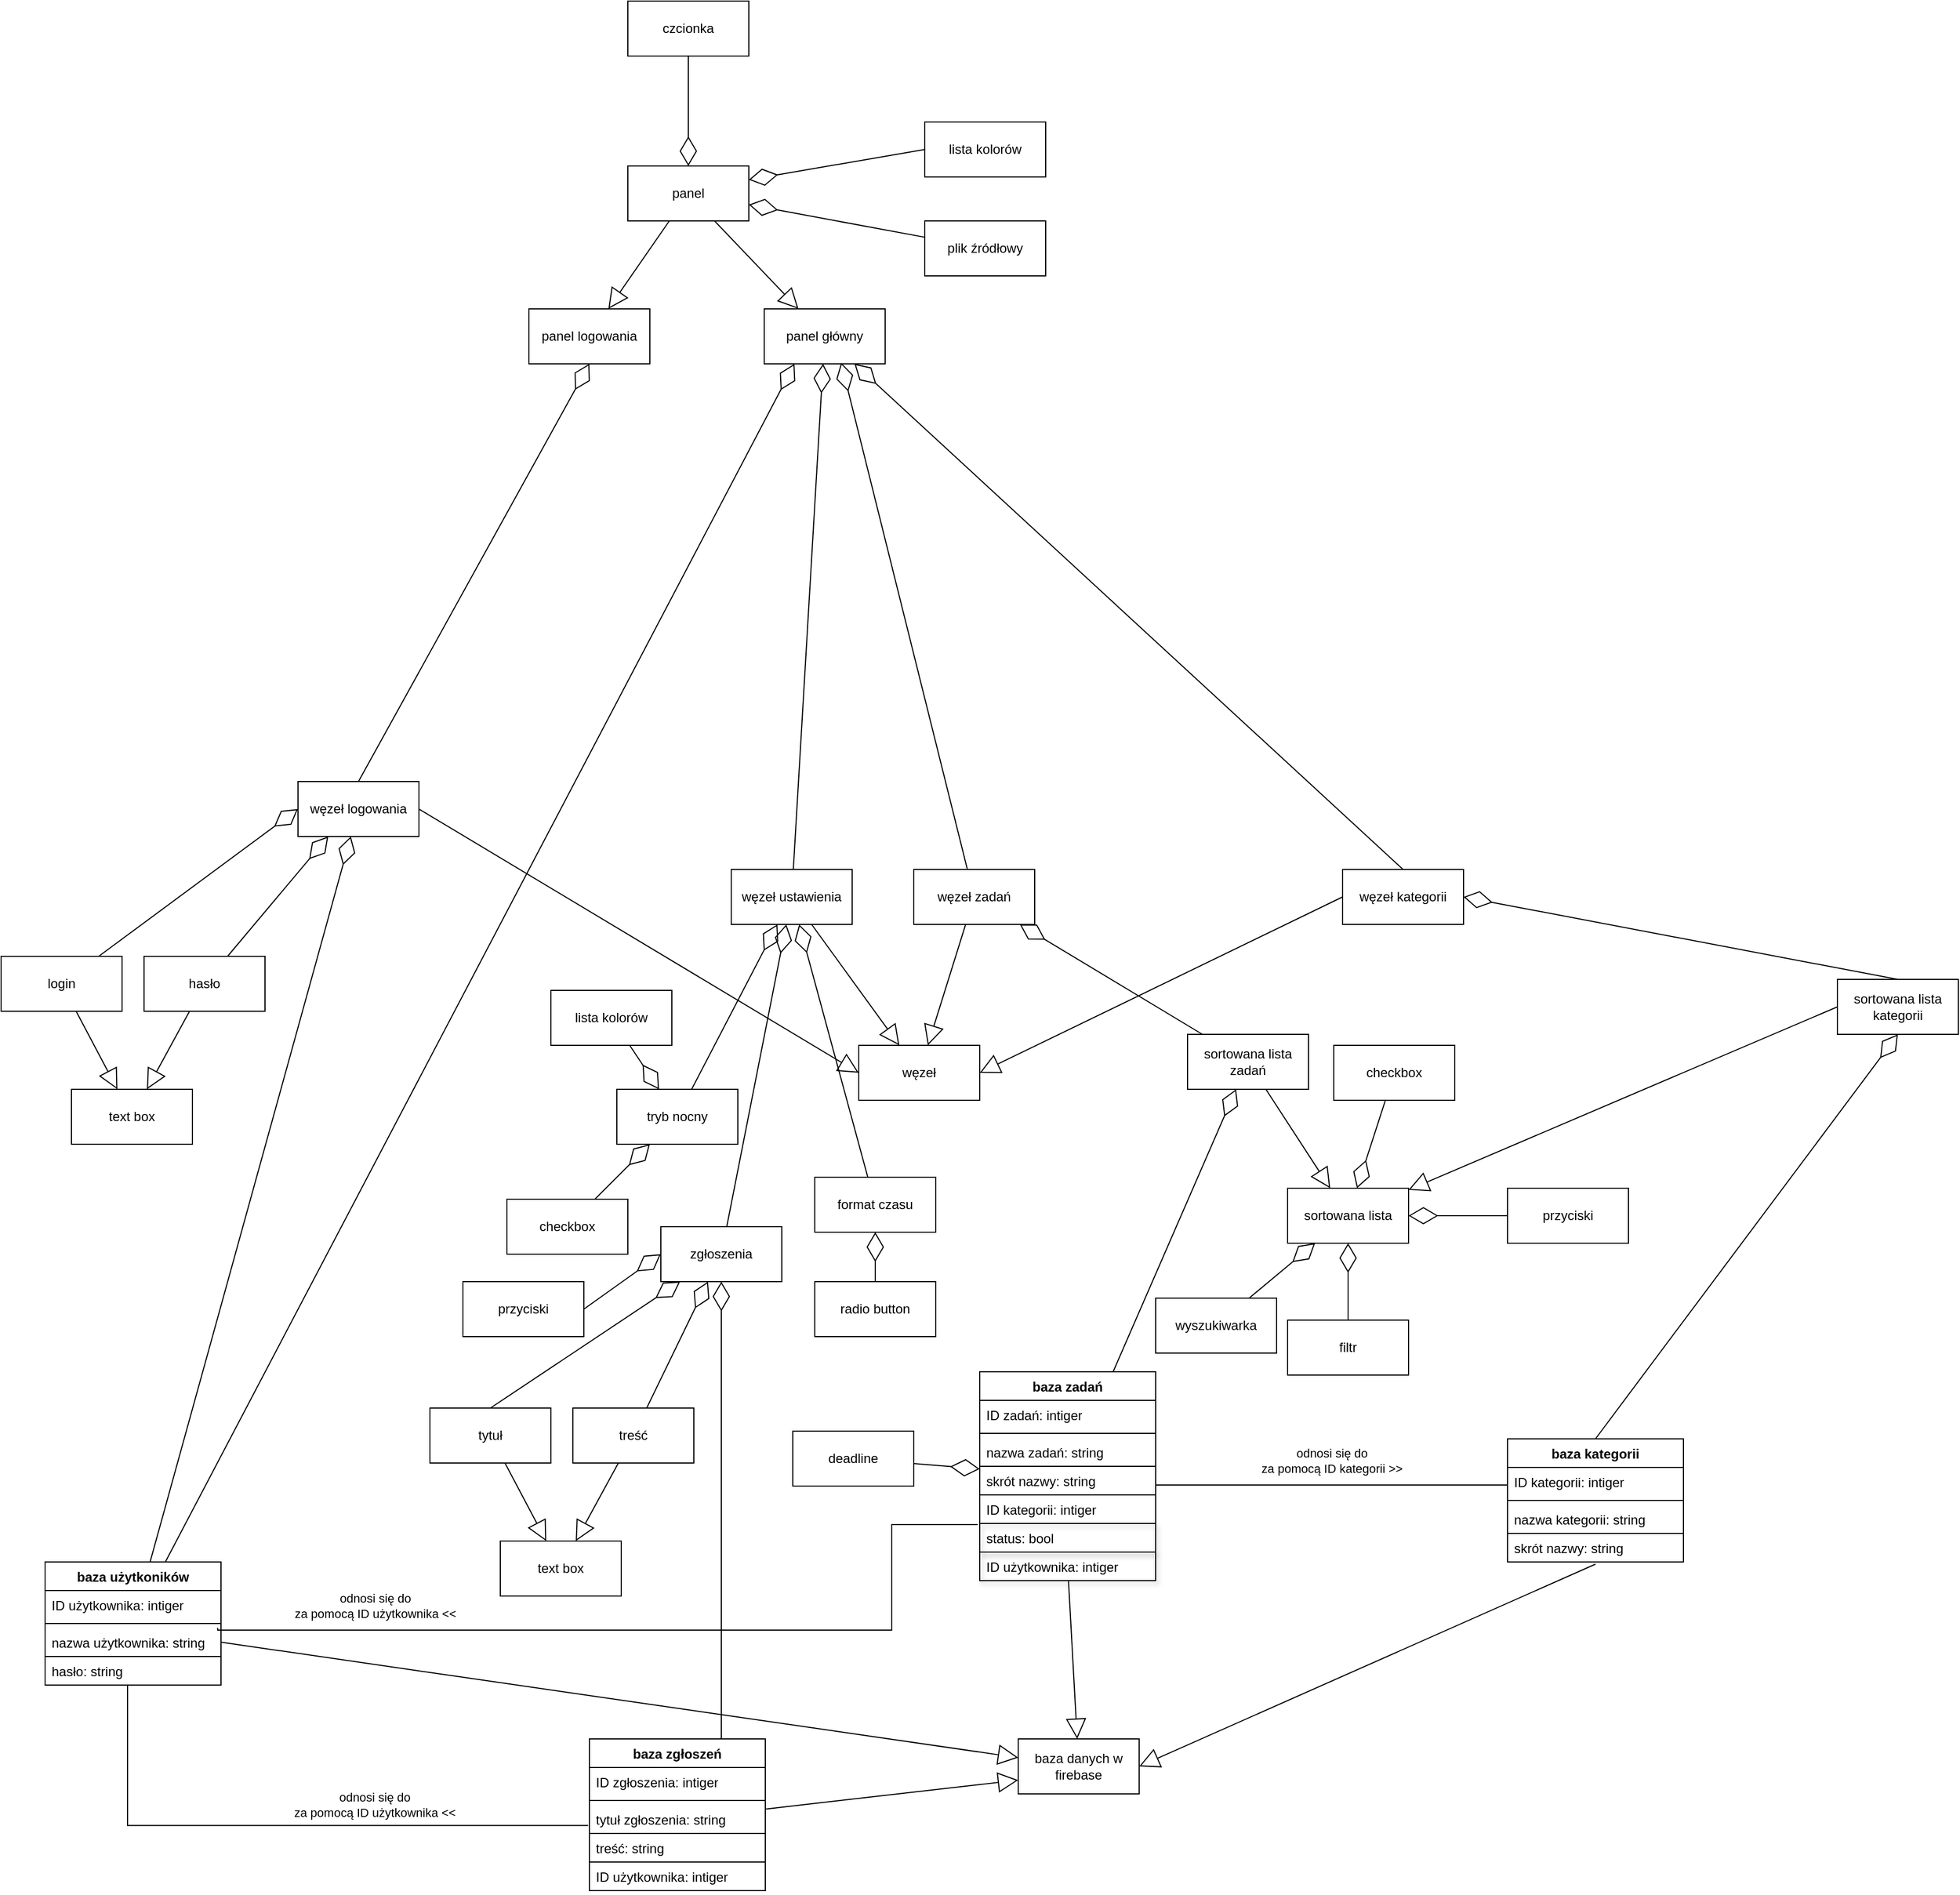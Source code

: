 <mxfile version="24.1.0" type="github">
  <diagram name="Strona-1" id="91CV94bHE18N9bor837x">
    <mxGraphModel dx="2501" dy="1915" grid="1" gridSize="10" guides="1" tooltips="1" connect="1" arrows="1" fold="1" page="1" pageScale="1" pageWidth="827" pageHeight="1169" math="0" shadow="0">
      <root>
        <mxCell id="0" />
        <mxCell id="1" parent="0" />
        <mxCell id="mU1lm-ajrZcSPC9ihISV-1" value="panel logowania" style="html=1;whiteSpace=wrap;" vertex="1" parent="1">
          <mxGeometry x="-240" y="-300" width="110" height="50" as="geometry" />
        </mxCell>
        <mxCell id="mU1lm-ajrZcSPC9ihISV-3" value="panel główny" style="html=1;whiteSpace=wrap;" vertex="1" parent="1">
          <mxGeometry x="-26" y="-300" width="110" height="50" as="geometry" />
        </mxCell>
        <mxCell id="mU1lm-ajrZcSPC9ihISV-4" value="panel" style="html=1;whiteSpace=wrap;" vertex="1" parent="1">
          <mxGeometry x="-150" y="-430" width="110" height="50" as="geometry" />
        </mxCell>
        <mxCell id="mU1lm-ajrZcSPC9ihISV-5" value="" style="endArrow=block;endSize=16;endFill=0;html=1;rounded=0;" edge="1" parent="1" source="mU1lm-ajrZcSPC9ihISV-4" target="mU1lm-ajrZcSPC9ihISV-1">
          <mxGeometry width="160" relative="1" as="geometry">
            <mxPoint x="-200" y="-160" as="sourcePoint" />
            <mxPoint x="-40" y="-160" as="targetPoint" />
          </mxGeometry>
        </mxCell>
        <mxCell id="mU1lm-ajrZcSPC9ihISV-6" value="" style="endArrow=block;endSize=16;endFill=0;html=1;rounded=0;" edge="1" parent="1" source="mU1lm-ajrZcSPC9ihISV-4" target="mU1lm-ajrZcSPC9ihISV-3">
          <mxGeometry width="160" relative="1" as="geometry">
            <mxPoint x="-14" y="-315" as="sourcePoint" />
            <mxPoint x="-70" y="-235" as="targetPoint" />
          </mxGeometry>
        </mxCell>
        <mxCell id="mU1lm-ajrZcSPC9ihISV-7" value="baza danych w firebase" style="html=1;whiteSpace=wrap;" vertex="1" parent="1">
          <mxGeometry x="205" y="1001" width="110" height="50" as="geometry" />
        </mxCell>
        <mxCell id="mU1lm-ajrZcSPC9ihISV-9" value="deadline" style="html=1;whiteSpace=wrap;" vertex="1" parent="1">
          <mxGeometry y="721" width="110" height="50" as="geometry" />
        </mxCell>
        <mxCell id="mU1lm-ajrZcSPC9ihISV-12" value="baza kategorii" style="swimlane;fontStyle=1;align=center;verticalAlign=top;childLayout=stackLayout;horizontal=1;startSize=26;horizontalStack=0;resizeParent=1;resizeParentMax=0;resizeLast=0;collapsible=1;marginBottom=0;whiteSpace=wrap;html=1;" vertex="1" parent="1">
          <mxGeometry x="650" y="728" width="160" height="112" as="geometry" />
        </mxCell>
        <mxCell id="mU1lm-ajrZcSPC9ihISV-13" value="ID kategorii: intiger" style="text;strokeColor=none;fillColor=none;align=left;verticalAlign=top;spacingLeft=4;spacingRight=4;overflow=hidden;rotatable=0;points=[[0,0.5],[1,0.5]];portConstraint=eastwest;whiteSpace=wrap;html=1;" vertex="1" parent="mU1lm-ajrZcSPC9ihISV-12">
          <mxGeometry y="26" width="160" height="26" as="geometry" />
        </mxCell>
        <mxCell id="mU1lm-ajrZcSPC9ihISV-14" value="" style="line;strokeWidth=1;fillColor=none;align=left;verticalAlign=middle;spacingTop=-1;spacingLeft=3;spacingRight=3;rotatable=0;labelPosition=right;points=[];portConstraint=eastwest;strokeColor=inherit;" vertex="1" parent="mU1lm-ajrZcSPC9ihISV-12">
          <mxGeometry y="52" width="160" height="8" as="geometry" />
        </mxCell>
        <mxCell id="mU1lm-ajrZcSPC9ihISV-15" value="&lt;div&gt;nazwa kategorii: string&lt;/div&gt;" style="text;strokeColor=none;fillColor=none;align=left;verticalAlign=top;spacingLeft=4;spacingRight=4;overflow=hidden;rotatable=0;points=[[0,0.5],[1,0.5]];portConstraint=eastwest;whiteSpace=wrap;html=1;" vertex="1" parent="mU1lm-ajrZcSPC9ihISV-12">
          <mxGeometry y="60" width="160" height="26" as="geometry" />
        </mxCell>
        <mxCell id="mU1lm-ajrZcSPC9ihISV-17" value="&lt;div&gt;skrót nazwy: string&lt;/div&gt;" style="text;strokeColor=#000000;fillColor=none;align=left;verticalAlign=top;spacingLeft=4;spacingRight=4;overflow=hidden;rotatable=0;points=[[0,0.5],[1,0.5]];portConstraint=eastwest;whiteSpace=wrap;html=1;" vertex="1" parent="mU1lm-ajrZcSPC9ihISV-12">
          <mxGeometry y="86" width="160" height="26" as="geometry" />
        </mxCell>
        <mxCell id="mU1lm-ajrZcSPC9ihISV-19" value="baza zadań" style="swimlane;fontStyle=1;align=center;verticalAlign=top;childLayout=stackLayout;horizontal=1;startSize=26;horizontalStack=0;resizeParent=1;resizeParentMax=0;resizeLast=0;collapsible=1;marginBottom=0;whiteSpace=wrap;html=1;" vertex="1" parent="1">
          <mxGeometry x="170" y="667" width="160" height="190" as="geometry" />
        </mxCell>
        <mxCell id="mU1lm-ajrZcSPC9ihISV-20" value="ID zadań: intiger" style="text;strokeColor=none;fillColor=none;align=left;verticalAlign=top;spacingLeft=4;spacingRight=4;overflow=hidden;rotatable=0;points=[[0,0.5],[1,0.5]];portConstraint=eastwest;whiteSpace=wrap;html=1;" vertex="1" parent="mU1lm-ajrZcSPC9ihISV-19">
          <mxGeometry y="26" width="160" height="26" as="geometry" />
        </mxCell>
        <mxCell id="mU1lm-ajrZcSPC9ihISV-21" value="" style="line;strokeWidth=1;fillColor=none;align=left;verticalAlign=middle;spacingTop=-1;spacingLeft=3;spacingRight=3;rotatable=0;labelPosition=right;points=[];portConstraint=eastwest;strokeColor=inherit;" vertex="1" parent="mU1lm-ajrZcSPC9ihISV-19">
          <mxGeometry y="52" width="160" height="8" as="geometry" />
        </mxCell>
        <mxCell id="mU1lm-ajrZcSPC9ihISV-22" value="&lt;div&gt;nazwa zadań: string&lt;/div&gt;" style="text;strokeColor=none;fillColor=none;align=left;verticalAlign=top;spacingLeft=4;spacingRight=4;overflow=hidden;rotatable=0;points=[[0,0.5],[1,0.5]];portConstraint=eastwest;whiteSpace=wrap;html=1;" vertex="1" parent="mU1lm-ajrZcSPC9ihISV-19">
          <mxGeometry y="60" width="160" height="26" as="geometry" />
        </mxCell>
        <mxCell id="mU1lm-ajrZcSPC9ihISV-23" value="&lt;div&gt;skrót nazwy: string&lt;/div&gt;" style="text;strokeColor=#000000;fillColor=none;align=left;verticalAlign=top;spacingLeft=4;spacingRight=4;overflow=hidden;rotatable=0;points=[[0,0.5],[1,0.5]];portConstraint=eastwest;whiteSpace=wrap;html=1;" vertex="1" parent="mU1lm-ajrZcSPC9ihISV-19">
          <mxGeometry y="86" width="160" height="26" as="geometry" />
        </mxCell>
        <mxCell id="mU1lm-ajrZcSPC9ihISV-98" value="ID kategorii: intiger" style="text;strokeColor=#000000;fillColor=none;align=left;verticalAlign=top;spacingLeft=4;spacingRight=4;overflow=hidden;rotatable=0;points=[[0,0.5],[1,0.5]];portConstraint=eastwest;whiteSpace=wrap;html=1;" vertex="1" parent="mU1lm-ajrZcSPC9ihISV-19">
          <mxGeometry y="112" width="160" height="26" as="geometry" />
        </mxCell>
        <mxCell id="mU1lm-ajrZcSPC9ihISV-24" value="status: bool" style="text;strokeColor=#000000;fillColor=none;align=left;verticalAlign=top;spacingLeft=4;spacingRight=4;overflow=hidden;rotatable=0;points=[[0,0.5],[1,0.5]];portConstraint=eastwest;whiteSpace=wrap;html=1;shadow=1;" vertex="1" parent="mU1lm-ajrZcSPC9ihISV-19">
          <mxGeometry y="138" width="160" height="26" as="geometry" />
        </mxCell>
        <mxCell id="mU1lm-ajrZcSPC9ihISV-148" value="ID użytkownika: intiger" style="text;strokeColor=#000000;fillColor=none;align=left;verticalAlign=top;spacingLeft=4;spacingRight=4;overflow=hidden;rotatable=0;points=[[0,0.5],[1,0.5]];portConstraint=eastwest;whiteSpace=wrap;html=1;shadow=1;" vertex="1" parent="mU1lm-ajrZcSPC9ihISV-19">
          <mxGeometry y="164" width="160" height="26" as="geometry" />
        </mxCell>
        <mxCell id="mU1lm-ajrZcSPC9ihISV-25" value="baza użytkoników" style="swimlane;fontStyle=1;align=center;verticalAlign=top;childLayout=stackLayout;horizontal=1;startSize=26;horizontalStack=0;resizeParent=1;resizeParentMax=0;resizeLast=0;collapsible=1;marginBottom=0;whiteSpace=wrap;html=1;" vertex="1" parent="1">
          <mxGeometry x="-680" y="840" width="160" height="112" as="geometry" />
        </mxCell>
        <mxCell id="mU1lm-ajrZcSPC9ihISV-26" value="ID użytkownika: intiger" style="text;strokeColor=none;fillColor=none;align=left;verticalAlign=top;spacingLeft=4;spacingRight=4;overflow=hidden;rotatable=0;points=[[0,0.5],[1,0.5]];portConstraint=eastwest;whiteSpace=wrap;html=1;" vertex="1" parent="mU1lm-ajrZcSPC9ihISV-25">
          <mxGeometry y="26" width="160" height="26" as="geometry" />
        </mxCell>
        <mxCell id="mU1lm-ajrZcSPC9ihISV-27" value="" style="line;strokeWidth=1;fillColor=none;align=left;verticalAlign=middle;spacingTop=-1;spacingLeft=3;spacingRight=3;rotatable=0;labelPosition=right;points=[];portConstraint=eastwest;strokeColor=inherit;" vertex="1" parent="mU1lm-ajrZcSPC9ihISV-25">
          <mxGeometry y="52" width="160" height="8" as="geometry" />
        </mxCell>
        <mxCell id="mU1lm-ajrZcSPC9ihISV-28" value="&lt;div&gt;nazwa użytkownika: string&lt;/div&gt;" style="text;strokeColor=none;fillColor=none;align=left;verticalAlign=top;spacingLeft=4;spacingRight=4;overflow=hidden;rotatable=0;points=[[0,0.5],[1,0.5]];portConstraint=eastwest;whiteSpace=wrap;html=1;" vertex="1" parent="mU1lm-ajrZcSPC9ihISV-25">
          <mxGeometry y="60" width="160" height="26" as="geometry" />
        </mxCell>
        <mxCell id="mU1lm-ajrZcSPC9ihISV-29" value="&lt;div&gt;hasło: string&lt;/div&gt;" style="text;strokeColor=#000000;fillColor=none;align=left;verticalAlign=top;spacingLeft=4;spacingRight=4;overflow=hidden;rotatable=0;points=[[0,0.5],[1,0.5]];portConstraint=eastwest;whiteSpace=wrap;html=1;" vertex="1" parent="mU1lm-ajrZcSPC9ihISV-25">
          <mxGeometry y="86" width="160" height="26" as="geometry" />
        </mxCell>
        <mxCell id="mU1lm-ajrZcSPC9ihISV-31" value="" style="endArrow=block;endSize=16;endFill=0;html=1;rounded=0;exitX=1;exitY=0.5;exitDx=0;exitDy=0;" edge="1" parent="1" source="mU1lm-ajrZcSPC9ihISV-28" target="mU1lm-ajrZcSPC9ihISV-7">
          <mxGeometry width="160" relative="1" as="geometry">
            <mxPoint x="103" y="901" as="sourcePoint" />
            <mxPoint x="47" y="981" as="targetPoint" />
          </mxGeometry>
        </mxCell>
        <mxCell id="mU1lm-ajrZcSPC9ihISV-33" value="" style="endArrow=block;endSize=16;endFill=0;html=1;rounded=0;exitX=0.5;exitY=1.077;exitDx=0;exitDy=0;exitPerimeter=0;entryX=1;entryY=0.5;entryDx=0;entryDy=0;" edge="1" parent="1" source="mU1lm-ajrZcSPC9ihISV-17" target="mU1lm-ajrZcSPC9ihISV-7">
          <mxGeometry width="160" relative="1" as="geometry">
            <mxPoint x="396" y="951" as="sourcePoint" />
            <mxPoint x="340" y="1031" as="targetPoint" />
          </mxGeometry>
        </mxCell>
        <mxCell id="mU1lm-ajrZcSPC9ihISV-41" value="" style="endArrow=none;html=1;edgeStyle=orthogonalEdgeStyle;rounded=0;" edge="1" parent="1" source="mU1lm-ajrZcSPC9ihISV-19" target="mU1lm-ajrZcSPC9ihISV-12">
          <mxGeometry relative="1" as="geometry">
            <mxPoint x="350" y="614" as="sourcePoint" />
            <mxPoint x="510" y="614" as="targetPoint" />
            <Array as="points">
              <mxPoint x="380" y="770" />
              <mxPoint x="380" y="770" />
            </Array>
          </mxGeometry>
        </mxCell>
        <mxCell id="mU1lm-ajrZcSPC9ihISV-45" value="odnosi się do &lt;br&gt;za pomocą&amp;nbsp;ID kategorii &amp;gt;&amp;gt;" style="edgeLabel;html=1;align=center;verticalAlign=middle;resizable=0;points=[];" vertex="1" connectable="0" parent="mU1lm-ajrZcSPC9ihISV-41">
          <mxGeometry x="0.001" y="4" relative="1" as="geometry">
            <mxPoint y="-18" as="offset" />
          </mxGeometry>
        </mxCell>
        <mxCell id="mU1lm-ajrZcSPC9ihISV-46" value="" style="endArrow=block;endSize=16;endFill=0;html=1;rounded=0;" edge="1" parent="1" source="mU1lm-ajrZcSPC9ihISV-148" target="mU1lm-ajrZcSPC9ihISV-7">
          <mxGeometry width="160" relative="1" as="geometry">
            <mxPoint x="499" y="815" as="sourcePoint" />
            <mxPoint x="296" y="1011" as="targetPoint" />
          </mxGeometry>
        </mxCell>
        <mxCell id="mU1lm-ajrZcSPC9ihISV-47" value="" style="endArrow=diamondThin;endFill=0;endSize=24;html=1;rounded=0;" edge="1" parent="1" source="mU1lm-ajrZcSPC9ihISV-9" target="mU1lm-ajrZcSPC9ihISV-19">
          <mxGeometry width="160" relative="1" as="geometry">
            <mxPoint x="230" y="581" as="sourcePoint" />
            <mxPoint x="390" y="581" as="targetPoint" />
          </mxGeometry>
        </mxCell>
        <mxCell id="mU1lm-ajrZcSPC9ihISV-48" value="" style="endArrow=diamondThin;endFill=0;endSize=24;html=1;rounded=0;" edge="1" parent="1" source="mU1lm-ajrZcSPC9ihISV-25" target="mU1lm-ajrZcSPC9ihISV-137">
          <mxGeometry width="160" relative="1" as="geometry">
            <mxPoint x="60" y="519" as="sourcePoint" />
            <mxPoint x="120" y="510" as="targetPoint" />
          </mxGeometry>
        </mxCell>
        <mxCell id="mU1lm-ajrZcSPC9ihISV-49" value="lista kolorów" style="html=1;whiteSpace=wrap;" vertex="1" parent="1">
          <mxGeometry x="120" y="-470" width="110" height="50" as="geometry" />
        </mxCell>
        <mxCell id="mU1lm-ajrZcSPC9ihISV-51" value="" style="endArrow=diamondThin;endFill=0;endSize=24;html=1;rounded=0;exitX=0;exitY=0.5;exitDx=0;exitDy=0;entryX=1;entryY=0.25;entryDx=0;entryDy=0;" edge="1" parent="1" source="mU1lm-ajrZcSPC9ihISV-49" target="mU1lm-ajrZcSPC9ihISV-4">
          <mxGeometry width="160" relative="1" as="geometry">
            <mxPoint x="152" y="-380" as="sourcePoint" />
            <mxPoint x="212" y="-389" as="targetPoint" />
          </mxGeometry>
        </mxCell>
        <mxCell id="mU1lm-ajrZcSPC9ihISV-52" value="" style="endArrow=diamondThin;endFill=0;endSize=24;html=1;rounded=0;entryX=0.25;entryY=1;entryDx=0;entryDy=0;" edge="1" parent="1" source="mU1lm-ajrZcSPC9ihISV-25" target="mU1lm-ajrZcSPC9ihISV-3">
          <mxGeometry width="160" relative="1" as="geometry">
            <mxPoint x="70" y="741" as="sourcePoint" />
            <mxPoint x="284" y="300" as="targetPoint" />
          </mxGeometry>
        </mxCell>
        <mxCell id="mU1lm-ajrZcSPC9ihISV-53" value="" style="endArrow=diamondThin;endFill=0;endSize=24;html=1;rounded=0;" edge="1" parent="1" source="mU1lm-ajrZcSPC9ihISV-19" target="mU1lm-ajrZcSPC9ihISV-60">
          <mxGeometry width="160" relative="1" as="geometry">
            <mxPoint x="-40" y="731" as="sourcePoint" />
            <mxPoint x="355" y="290" as="targetPoint" />
          </mxGeometry>
        </mxCell>
        <mxCell id="mU1lm-ajrZcSPC9ihISV-54" value="" style="endArrow=diamondThin;endFill=0;endSize=24;html=1;rounded=0;entryX=0.5;entryY=1;entryDx=0;entryDy=0;exitX=0.5;exitY=0;exitDx=0;exitDy=0;" edge="1" parent="1" source="mU1lm-ajrZcSPC9ihISV-12" target="mU1lm-ajrZcSPC9ihISV-61">
          <mxGeometry width="160" relative="1" as="geometry">
            <mxPoint x="-30" y="741" as="sourcePoint" />
            <mxPoint x="365" y="300" as="targetPoint" />
          </mxGeometry>
        </mxCell>
        <mxCell id="mU1lm-ajrZcSPC9ihISV-55" value="plik źródłowy" style="html=1;whiteSpace=wrap;" vertex="1" parent="1">
          <mxGeometry x="120" y="-380" width="110" height="50" as="geometry" />
        </mxCell>
        <mxCell id="mU1lm-ajrZcSPC9ihISV-56" value="" style="endArrow=diamondThin;endFill=0;endSize=24;html=1;rounded=0;" edge="1" parent="1" source="mU1lm-ajrZcSPC9ihISV-55" target="mU1lm-ajrZcSPC9ihISV-4">
          <mxGeometry width="160" relative="1" as="geometry">
            <mxPoint x="372.5" y="150" as="sourcePoint" />
            <mxPoint x="221.5" y="-263" as="targetPoint" />
          </mxGeometry>
        </mxCell>
        <mxCell id="mU1lm-ajrZcSPC9ihISV-57" value="sortowana lista" style="html=1;whiteSpace=wrap;" vertex="1" parent="1">
          <mxGeometry x="450" y="500" width="110" height="50" as="geometry" />
        </mxCell>
        <mxCell id="mU1lm-ajrZcSPC9ihISV-60" value="sortowana lista zadań" style="html=1;whiteSpace=wrap;" vertex="1" parent="1">
          <mxGeometry x="359" y="360" width="110" height="50" as="geometry" />
        </mxCell>
        <mxCell id="mU1lm-ajrZcSPC9ihISV-61" value="sortowana lista kategorii" style="html=1;whiteSpace=wrap;" vertex="1" parent="1">
          <mxGeometry x="950" y="310" width="110" height="50" as="geometry" />
        </mxCell>
        <mxCell id="mU1lm-ajrZcSPC9ihISV-62" value="filtr" style="html=1;whiteSpace=wrap;" vertex="1" parent="1">
          <mxGeometry x="450" y="620" width="110" height="50" as="geometry" />
        </mxCell>
        <mxCell id="mU1lm-ajrZcSPC9ihISV-63" value="" style="endArrow=diamondThin;endFill=0;endSize=24;html=1;rounded=0;" edge="1" parent="1" source="mU1lm-ajrZcSPC9ihISV-62" target="mU1lm-ajrZcSPC9ihISV-57">
          <mxGeometry width="160" relative="1" as="geometry">
            <mxPoint x="617" y="703" as="sourcePoint" />
            <mxPoint x="640" y="500" as="targetPoint" />
          </mxGeometry>
        </mxCell>
        <mxCell id="mU1lm-ajrZcSPC9ihISV-65" value="" style="endArrow=block;endSize=16;endFill=0;html=1;rounded=0;exitX=0;exitY=0.5;exitDx=0;exitDy=0;" edge="1" parent="1" source="mU1lm-ajrZcSPC9ihISV-61" target="mU1lm-ajrZcSPC9ihISV-57">
          <mxGeometry width="160" relative="1" as="geometry">
            <mxPoint x="950" y="356" as="sourcePoint" />
            <mxPoint x="650" y="606" as="targetPoint" />
          </mxGeometry>
        </mxCell>
        <mxCell id="mU1lm-ajrZcSPC9ihISV-66" value="" style="endArrow=block;endSize=16;endFill=0;html=1;rounded=0;" edge="1" parent="1" source="mU1lm-ajrZcSPC9ihISV-60" target="mU1lm-ajrZcSPC9ihISV-57">
          <mxGeometry width="160" relative="1" as="geometry">
            <mxPoint x="597" y="330" as="sourcePoint" />
            <mxPoint x="497" y="400" as="targetPoint" />
          </mxGeometry>
        </mxCell>
        <mxCell id="mU1lm-ajrZcSPC9ihISV-74" value="węzeł" style="html=1;whiteSpace=wrap;" vertex="1" parent="1">
          <mxGeometry x="60" y="370" width="110" height="50" as="geometry" />
        </mxCell>
        <mxCell id="mU1lm-ajrZcSPC9ihISV-75" value="węzeł ustawienia" style="html=1;whiteSpace=wrap;" vertex="1" parent="1">
          <mxGeometry x="-56" y="210" width="110" height="50" as="geometry" />
        </mxCell>
        <mxCell id="mU1lm-ajrZcSPC9ihISV-76" value="węzeł zadań" style="html=1;whiteSpace=wrap;" vertex="1" parent="1">
          <mxGeometry x="110" y="210" width="110" height="50" as="geometry" />
        </mxCell>
        <mxCell id="mU1lm-ajrZcSPC9ihISV-77" value="węzeł kategorii" style="html=1;whiteSpace=wrap;" vertex="1" parent="1">
          <mxGeometry x="500" y="210" width="110" height="50" as="geometry" />
        </mxCell>
        <mxCell id="mU1lm-ajrZcSPC9ihISV-79" value="" style="endArrow=block;endSize=16;endFill=0;html=1;rounded=0;" edge="1" parent="1" source="mU1lm-ajrZcSPC9ihISV-75" target="mU1lm-ajrZcSPC9ihISV-74">
          <mxGeometry width="160" relative="1" as="geometry">
            <mxPoint x="170" y="340" as="sourcePoint" />
            <mxPoint x="229" y="430" as="targetPoint" />
          </mxGeometry>
        </mxCell>
        <mxCell id="mU1lm-ajrZcSPC9ihISV-80" value="" style="endArrow=block;endSize=16;endFill=0;html=1;rounded=0;" edge="1" parent="1" source="mU1lm-ajrZcSPC9ihISV-76" target="mU1lm-ajrZcSPC9ihISV-74">
          <mxGeometry width="160" relative="1" as="geometry">
            <mxPoint x="170" y="300" as="sourcePoint" />
            <mxPoint x="250" y="410" as="targetPoint" />
          </mxGeometry>
        </mxCell>
        <mxCell id="mU1lm-ajrZcSPC9ihISV-81" value="" style="endArrow=block;endSize=16;endFill=0;html=1;rounded=0;entryX=1;entryY=0.5;entryDx=0;entryDy=0;exitX=0;exitY=0.5;exitDx=0;exitDy=0;" edge="1" parent="1" source="mU1lm-ajrZcSPC9ihISV-77" target="mU1lm-ajrZcSPC9ihISV-74">
          <mxGeometry width="160" relative="1" as="geometry">
            <mxPoint x="226" y="300" as="sourcePoint" />
            <mxPoint x="220" y="420" as="targetPoint" />
          </mxGeometry>
        </mxCell>
        <mxCell id="mU1lm-ajrZcSPC9ihISV-82" value="" style="endArrow=diamondThin;endFill=0;endSize=24;html=1;rounded=0;" edge="1" parent="1" source="mU1lm-ajrZcSPC9ihISV-60" target="mU1lm-ajrZcSPC9ihISV-76">
          <mxGeometry width="160" relative="1" as="geometry">
            <mxPoint x="299" y="690" as="sourcePoint" />
            <mxPoint x="413" y="420" as="targetPoint" />
          </mxGeometry>
        </mxCell>
        <mxCell id="mU1lm-ajrZcSPC9ihISV-83" value="" style="endArrow=diamondThin;endFill=0;endSize=24;html=1;rounded=0;entryX=1;entryY=0.5;entryDx=0;entryDy=0;exitX=0.5;exitY=0;exitDx=0;exitDy=0;" edge="1" parent="1" source="mU1lm-ajrZcSPC9ihISV-61" target="mU1lm-ajrZcSPC9ihISV-77">
          <mxGeometry width="160" relative="1" as="geometry">
            <mxPoint x="816" y="350" as="sourcePoint" />
            <mxPoint x="650" y="250" as="targetPoint" />
          </mxGeometry>
        </mxCell>
        <mxCell id="mU1lm-ajrZcSPC9ihISV-84" value="" style="endArrow=diamondThin;endFill=0;endSize=24;html=1;rounded=0;" edge="1" parent="1" source="mU1lm-ajrZcSPC9ihISV-75" target="mU1lm-ajrZcSPC9ihISV-3">
          <mxGeometry width="160" relative="1" as="geometry">
            <mxPoint x="396" y="110" as="sourcePoint" />
            <mxPoint x="230" y="10" as="targetPoint" />
          </mxGeometry>
        </mxCell>
        <mxCell id="mU1lm-ajrZcSPC9ihISV-85" value="" style="endArrow=diamondThin;endFill=0;endSize=24;html=1;rounded=0;entryX=0.636;entryY=0.98;entryDx=0;entryDy=0;entryPerimeter=0;" edge="1" parent="1" source="mU1lm-ajrZcSPC9ihISV-76" target="mU1lm-ajrZcSPC9ihISV-3">
          <mxGeometry width="160" relative="1" as="geometry">
            <mxPoint x="100" y="220" as="sourcePoint" />
            <mxPoint x="100" y="-10" as="targetPoint" />
          </mxGeometry>
        </mxCell>
        <mxCell id="mU1lm-ajrZcSPC9ihISV-86" value="" style="endArrow=diamondThin;endFill=0;endSize=24;html=1;rounded=0;exitX=0.5;exitY=0;exitDx=0;exitDy=0;" edge="1" parent="1" source="mU1lm-ajrZcSPC9ihISV-77" target="mU1lm-ajrZcSPC9ihISV-3">
          <mxGeometry width="160" relative="1" as="geometry">
            <mxPoint x="386" y="240" as="sourcePoint" />
            <mxPoint x="250" y="10" as="targetPoint" />
          </mxGeometry>
        </mxCell>
        <mxCell id="mU1lm-ajrZcSPC9ihISV-87" value="czcionka" style="html=1;whiteSpace=wrap;" vertex="1" parent="1">
          <mxGeometry x="-150" y="-580" width="110" height="50" as="geometry" />
        </mxCell>
        <mxCell id="mU1lm-ajrZcSPC9ihISV-93" value="" style="endArrow=diamondThin;endFill=0;endSize=24;html=1;rounded=0;" edge="1" parent="1" source="mU1lm-ajrZcSPC9ihISV-87" target="mU1lm-ajrZcSPC9ihISV-4">
          <mxGeometry width="160" relative="1" as="geometry">
            <mxPoint x="-252" y="-550" as="sourcePoint" />
            <mxPoint x="-420" y="-460" as="targetPoint" />
          </mxGeometry>
        </mxCell>
        <mxCell id="mU1lm-ajrZcSPC9ihISV-94" value="tryb nocny" style="html=1;whiteSpace=wrap;" vertex="1" parent="1">
          <mxGeometry x="-160" y="410" width="110" height="50" as="geometry" />
        </mxCell>
        <mxCell id="mU1lm-ajrZcSPC9ihISV-95" value="format czasu" style="html=1;whiteSpace=wrap;" vertex="1" parent="1">
          <mxGeometry x="20" y="490" width="110" height="50" as="geometry" />
        </mxCell>
        <mxCell id="mU1lm-ajrZcSPC9ihISV-96" value="" style="endArrow=diamondThin;endFill=0;endSize=24;html=1;rounded=0;" edge="1" parent="1" source="mU1lm-ajrZcSPC9ihISV-94" target="mU1lm-ajrZcSPC9ihISV-75">
          <mxGeometry width="160" relative="1" as="geometry">
            <mxPoint x="-385" y="370" as="sourcePoint" />
            <mxPoint x="-550" y="270" as="targetPoint" />
          </mxGeometry>
        </mxCell>
        <mxCell id="mU1lm-ajrZcSPC9ihISV-97" value="" style="endArrow=diamondThin;endFill=0;endSize=24;html=1;rounded=0;" edge="1" parent="1" source="mU1lm-ajrZcSPC9ihISV-95" target="mU1lm-ajrZcSPC9ihISV-75">
          <mxGeometry width="160" relative="1" as="geometry">
            <mxPoint x="-80" y="560" as="sourcePoint" />
            <mxPoint x="10" y="340" as="targetPoint" />
          </mxGeometry>
        </mxCell>
        <mxCell id="mU1lm-ajrZcSPC9ihISV-113" value="zgłoszenia" style="html=1;whiteSpace=wrap;" vertex="1" parent="1">
          <mxGeometry x="-120" y="535" width="110" height="50" as="geometry" />
        </mxCell>
        <mxCell id="mU1lm-ajrZcSPC9ihISV-114" value="" style="endArrow=diamondThin;endFill=0;endSize=24;html=1;rounded=0;" edge="1" parent="1" source="mU1lm-ajrZcSPC9ihISV-113" target="mU1lm-ajrZcSPC9ihISV-75">
          <mxGeometry width="160" relative="1" as="geometry">
            <mxPoint x="54" y="640" as="sourcePoint" />
            <mxPoint x="-8" y="410" as="targetPoint" />
          </mxGeometry>
        </mxCell>
        <mxCell id="mU1lm-ajrZcSPC9ihISV-115" value="wyszukiwarka" style="html=1;whiteSpace=wrap;" vertex="1" parent="1">
          <mxGeometry x="330" y="600" width="110" height="50" as="geometry" />
        </mxCell>
        <mxCell id="mU1lm-ajrZcSPC9ihISV-116" value="" style="endArrow=diamondThin;endFill=0;endSize=24;html=1;rounded=0;" edge="1" parent="1" source="mU1lm-ajrZcSPC9ihISV-115" target="mU1lm-ajrZcSPC9ihISV-57">
          <mxGeometry width="160" relative="1" as="geometry">
            <mxPoint x="410" y="600" as="sourcePoint" />
            <mxPoint x="410" y="530" as="targetPoint" />
          </mxGeometry>
        </mxCell>
        <mxCell id="mU1lm-ajrZcSPC9ihISV-117" value="tytuł" style="html=1;whiteSpace=wrap;" vertex="1" parent="1">
          <mxGeometry x="-330" y="700" width="110" height="50" as="geometry" />
        </mxCell>
        <mxCell id="mU1lm-ajrZcSPC9ihISV-118" value="treść" style="html=1;whiteSpace=wrap;" vertex="1" parent="1">
          <mxGeometry x="-200" y="700" width="110" height="50" as="geometry" />
        </mxCell>
        <mxCell id="mU1lm-ajrZcSPC9ihISV-119" value="" style="endArrow=diamondThin;endFill=0;endSize=24;html=1;rounded=0;exitX=0.5;exitY=0;exitDx=0;exitDy=0;" edge="1" parent="1" source="mU1lm-ajrZcSPC9ihISV-117" target="mU1lm-ajrZcSPC9ihISV-113">
          <mxGeometry width="160" relative="1" as="geometry">
            <mxPoint x="-20" y="883.5" as="sourcePoint" />
            <mxPoint x="34" y="608.5" as="targetPoint" />
          </mxGeometry>
        </mxCell>
        <mxCell id="mU1lm-ajrZcSPC9ihISV-120" value="" style="endArrow=diamondThin;endFill=0;endSize=24;html=1;rounded=0;" edge="1" parent="1" source="mU1lm-ajrZcSPC9ihISV-118" target="mU1lm-ajrZcSPC9ihISV-113">
          <mxGeometry width="160" relative="1" as="geometry">
            <mxPoint x="32" y="660" as="sourcePoint" />
            <mxPoint x="98" y="585" as="targetPoint" />
          </mxGeometry>
        </mxCell>
        <mxCell id="mU1lm-ajrZcSPC9ihISV-121" value="text box" style="html=1;whiteSpace=wrap;" vertex="1" parent="1">
          <mxGeometry x="-266" y="821" width="110" height="50" as="geometry" />
        </mxCell>
        <mxCell id="mU1lm-ajrZcSPC9ihISV-122" value="" style="endArrow=block;endSize=16;endFill=0;html=1;rounded=0;" edge="1" parent="1" source="mU1lm-ajrZcSPC9ihISV-118" target="mU1lm-ajrZcSPC9ihISV-121">
          <mxGeometry width="160" relative="1" as="geometry">
            <mxPoint x="-16" y="761" as="sourcePoint" />
            <mxPoint x="-10" y="931" as="targetPoint" />
          </mxGeometry>
        </mxCell>
        <mxCell id="mU1lm-ajrZcSPC9ihISV-123" value="" style="endArrow=block;endSize=16;endFill=0;html=1;rounded=0;" edge="1" parent="1" source="mU1lm-ajrZcSPC9ihISV-117" target="mU1lm-ajrZcSPC9ihISV-121">
          <mxGeometry width="160" relative="1" as="geometry">
            <mxPoint x="-282" y="761" as="sourcePoint" />
            <mxPoint x="-320" y="832" as="targetPoint" />
          </mxGeometry>
        </mxCell>
        <mxCell id="mU1lm-ajrZcSPC9ihISV-125" value="radio button" style="html=1;whiteSpace=wrap;" vertex="1" parent="1">
          <mxGeometry x="20" y="585" width="110" height="50" as="geometry" />
        </mxCell>
        <mxCell id="mU1lm-ajrZcSPC9ihISV-126" value="" style="endArrow=diamondThin;endFill=0;endSize=24;html=1;rounded=0;" edge="1" parent="1" source="mU1lm-ajrZcSPC9ihISV-125" target="mU1lm-ajrZcSPC9ihISV-95">
          <mxGeometry width="160" relative="1" as="geometry">
            <mxPoint x="192" y="635" as="sourcePoint" />
            <mxPoint x="180" y="560" as="targetPoint" />
          </mxGeometry>
        </mxCell>
        <mxCell id="mU1lm-ajrZcSPC9ihISV-127" value="checkbox" style="html=1;whiteSpace=wrap;" vertex="1" parent="1">
          <mxGeometry x="-260" y="510" width="110" height="50" as="geometry" />
        </mxCell>
        <mxCell id="mU1lm-ajrZcSPC9ihISV-128" value="" style="endArrow=diamondThin;endFill=0;endSize=24;html=1;rounded=0;" edge="1" parent="1" source="mU1lm-ajrZcSPC9ihISV-127" target="mU1lm-ajrZcSPC9ihISV-94">
          <mxGeometry width="160" relative="1" as="geometry">
            <mxPoint x="-160" y="552.5" as="sourcePoint" />
            <mxPoint x="-94" y="477.5" as="targetPoint" />
          </mxGeometry>
        </mxCell>
        <mxCell id="mU1lm-ajrZcSPC9ihISV-129" value="przyciski" style="html=1;whiteSpace=wrap;" vertex="1" parent="1">
          <mxGeometry x="-300" y="585" width="110" height="50" as="geometry" />
        </mxCell>
        <mxCell id="mU1lm-ajrZcSPC9ihISV-130" value="" style="endArrow=diamondThin;endFill=0;endSize=24;html=1;rounded=0;entryX=0;entryY=0.5;entryDx=0;entryDy=0;exitX=1;exitY=0.5;exitDx=0;exitDy=0;" edge="1" parent="1" source="mU1lm-ajrZcSPC9ihISV-129" target="mU1lm-ajrZcSPC9ihISV-113">
          <mxGeometry width="160" relative="1" as="geometry">
            <mxPoint x="-143" y="670" as="sourcePoint" />
            <mxPoint x="-77" y="595" as="targetPoint" />
          </mxGeometry>
        </mxCell>
        <mxCell id="mU1lm-ajrZcSPC9ihISV-131" value="przyciski" style="html=1;whiteSpace=wrap;" vertex="1" parent="1">
          <mxGeometry x="650" y="500" width="110" height="50" as="geometry" />
        </mxCell>
        <mxCell id="mU1lm-ajrZcSPC9ihISV-132" value="checkbox" style="html=1;whiteSpace=wrap;" vertex="1" parent="1">
          <mxGeometry x="492" y="370" width="110" height="50" as="geometry" />
        </mxCell>
        <mxCell id="mU1lm-ajrZcSPC9ihISV-133" value="" style="endArrow=diamondThin;endFill=0;endSize=24;html=1;rounded=0;" edge="1" parent="1" source="mU1lm-ajrZcSPC9ihISV-131" target="mU1lm-ajrZcSPC9ihISV-57">
          <mxGeometry width="160" relative="1" as="geometry">
            <mxPoint x="627" y="617" as="sourcePoint" />
            <mxPoint x="580" y="570" as="targetPoint" />
          </mxGeometry>
        </mxCell>
        <mxCell id="mU1lm-ajrZcSPC9ihISV-134" value="" style="endArrow=diamondThin;endFill=0;endSize=24;html=1;rounded=0;" edge="1" parent="1" source="mU1lm-ajrZcSPC9ihISV-132" target="mU1lm-ajrZcSPC9ihISV-57">
          <mxGeometry width="160" relative="1" as="geometry">
            <mxPoint x="730" y="384.5" as="sourcePoint" />
            <mxPoint x="640" y="384.5" as="targetPoint" />
          </mxGeometry>
        </mxCell>
        <mxCell id="mU1lm-ajrZcSPC9ihISV-135" value="lista kolorów" style="html=1;whiteSpace=wrap;" vertex="1" parent="1">
          <mxGeometry x="-220" y="320" width="110" height="50" as="geometry" />
        </mxCell>
        <mxCell id="mU1lm-ajrZcSPC9ihISV-136" value="" style="endArrow=diamondThin;endFill=0;endSize=24;html=1;rounded=0;" edge="1" parent="1" source="mU1lm-ajrZcSPC9ihISV-135" target="mU1lm-ajrZcSPC9ihISV-94">
          <mxGeometry width="160" relative="1" as="geometry">
            <mxPoint x="-170" y="520" as="sourcePoint" />
            <mxPoint x="-120" y="470" as="targetPoint" />
          </mxGeometry>
        </mxCell>
        <mxCell id="mU1lm-ajrZcSPC9ihISV-137" value="węzeł logowania" style="html=1;whiteSpace=wrap;" vertex="1" parent="1">
          <mxGeometry x="-450" y="130" width="110" height="50" as="geometry" />
        </mxCell>
        <mxCell id="mU1lm-ajrZcSPC9ihISV-138" value="" style="endArrow=block;endSize=16;endFill=0;html=1;rounded=0;exitX=1;exitY=0.5;exitDx=0;exitDy=0;entryX=0;entryY=0.5;entryDx=0;entryDy=0;" edge="1" parent="1" source="mU1lm-ajrZcSPC9ihISV-137" target="mU1lm-ajrZcSPC9ihISV-74">
          <mxGeometry width="160" relative="1" as="geometry">
            <mxPoint x="-310" y="170" as="sourcePoint" />
            <mxPoint x="-230" y="280" as="targetPoint" />
          </mxGeometry>
        </mxCell>
        <mxCell id="mU1lm-ajrZcSPC9ihISV-139" value="login" style="html=1;whiteSpace=wrap;" vertex="1" parent="1">
          <mxGeometry x="-720" y="289" width="110" height="50" as="geometry" />
        </mxCell>
        <mxCell id="mU1lm-ajrZcSPC9ihISV-140" value="hasło" style="html=1;whiteSpace=wrap;" vertex="1" parent="1">
          <mxGeometry x="-590" y="289" width="110" height="50" as="geometry" />
        </mxCell>
        <mxCell id="mU1lm-ajrZcSPC9ihISV-141" value="text box" style="html=1;whiteSpace=wrap;" vertex="1" parent="1">
          <mxGeometry x="-656" y="410" width="110" height="50" as="geometry" />
        </mxCell>
        <mxCell id="mU1lm-ajrZcSPC9ihISV-142" value="" style="endArrow=block;endSize=16;endFill=0;html=1;rounded=0;" edge="1" parent="1" source="mU1lm-ajrZcSPC9ihISV-140" target="mU1lm-ajrZcSPC9ihISV-141">
          <mxGeometry width="160" relative="1" as="geometry">
            <mxPoint x="-406" y="350" as="sourcePoint" />
            <mxPoint x="-400" y="520" as="targetPoint" />
          </mxGeometry>
        </mxCell>
        <mxCell id="mU1lm-ajrZcSPC9ihISV-143" value="" style="endArrow=block;endSize=16;endFill=0;html=1;rounded=0;" edge="1" parent="1" source="mU1lm-ajrZcSPC9ihISV-139" target="mU1lm-ajrZcSPC9ihISV-141">
          <mxGeometry width="160" relative="1" as="geometry">
            <mxPoint x="-672" y="350" as="sourcePoint" />
            <mxPoint x="-710" y="421" as="targetPoint" />
          </mxGeometry>
        </mxCell>
        <mxCell id="mU1lm-ajrZcSPC9ihISV-144" value="" style="endArrow=diamondThin;endFill=0;endSize=24;html=1;rounded=0;entryX=0.25;entryY=1;entryDx=0;entryDy=0;" edge="1" parent="1" source="mU1lm-ajrZcSPC9ihISV-140" target="mU1lm-ajrZcSPC9ihISV-137">
          <mxGeometry width="160" relative="1" as="geometry">
            <mxPoint x="-409" y="710" as="sourcePoint" />
            <mxPoint x="-396" y="190" as="targetPoint" />
          </mxGeometry>
        </mxCell>
        <mxCell id="mU1lm-ajrZcSPC9ihISV-145" value="" style="endArrow=diamondThin;endFill=0;endSize=24;html=1;rounded=0;entryX=0;entryY=0.5;entryDx=0;entryDy=0;" edge="1" parent="1" source="mU1lm-ajrZcSPC9ihISV-139" target="mU1lm-ajrZcSPC9ihISV-137">
          <mxGeometry width="160" relative="1" as="geometry">
            <mxPoint x="-610" y="270" as="sourcePoint" />
            <mxPoint x="-515" y="140" as="targetPoint" />
          </mxGeometry>
        </mxCell>
        <mxCell id="mU1lm-ajrZcSPC9ihISV-146" value="" style="endArrow=diamondThin;endFill=0;endSize=24;html=1;rounded=0;entryX=0.5;entryY=1;entryDx=0;entryDy=0;exitX=0.5;exitY=0;exitDx=0;exitDy=0;" edge="1" parent="1" source="mU1lm-ajrZcSPC9ihISV-137" target="mU1lm-ajrZcSPC9ihISV-1">
          <mxGeometry width="160" relative="1" as="geometry">
            <mxPoint x="-363" y="20" as="sourcePoint" />
            <mxPoint x="-260" y="-110" as="targetPoint" />
          </mxGeometry>
        </mxCell>
        <mxCell id="mU1lm-ajrZcSPC9ihISV-149" value="odnosi się do &lt;br&gt;za pomocą&amp;nbsp;ID użytkownika &amp;lt;&amp;lt;" style="edgeLabel;html=1;align=center;verticalAlign=middle;resizable=0;points=[];" vertex="1" connectable="0" parent="1">
          <mxGeometry x="-380" y="880" as="geometry" />
        </mxCell>
        <mxCell id="mU1lm-ajrZcSPC9ihISV-150" value="" style="endArrow=none;html=1;edgeStyle=orthogonalEdgeStyle;rounded=0;exitX=0.981;exitY=0;exitDx=0;exitDy=0;exitPerimeter=0;entryX=-0.012;entryY=0.038;entryDx=0;entryDy=0;entryPerimeter=0;" edge="1" parent="1" source="mU1lm-ajrZcSPC9ihISV-28" target="mU1lm-ajrZcSPC9ihISV-24">
          <mxGeometry relative="1" as="geometry">
            <mxPoint x="-117" y="902" as="sourcePoint" />
            <mxPoint x="20" y="900" as="targetPoint" />
            <Array as="points">
              <mxPoint x="-523" y="902" />
              <mxPoint x="90" y="902" />
              <mxPoint x="90" y="806" />
            </Array>
          </mxGeometry>
        </mxCell>
        <mxCell id="mU1lm-ajrZcSPC9ihISV-152" value="baza zgłoszeń" style="swimlane;fontStyle=1;align=center;verticalAlign=top;childLayout=stackLayout;horizontal=1;startSize=26;horizontalStack=0;resizeParent=1;resizeParentMax=0;resizeLast=0;collapsible=1;marginBottom=0;whiteSpace=wrap;html=1;" vertex="1" parent="1">
          <mxGeometry x="-185" y="1001" width="160" height="138" as="geometry" />
        </mxCell>
        <mxCell id="mU1lm-ajrZcSPC9ihISV-153" value="ID zgłoszenia: intiger" style="text;strokeColor=none;fillColor=none;align=left;verticalAlign=top;spacingLeft=4;spacingRight=4;overflow=hidden;rotatable=0;points=[[0,0.5],[1,0.5]];portConstraint=eastwest;whiteSpace=wrap;html=1;" vertex="1" parent="mU1lm-ajrZcSPC9ihISV-152">
          <mxGeometry y="26" width="160" height="26" as="geometry" />
        </mxCell>
        <mxCell id="mU1lm-ajrZcSPC9ihISV-154" value="" style="line;strokeWidth=1;fillColor=none;align=left;verticalAlign=middle;spacingTop=-1;spacingLeft=3;spacingRight=3;rotatable=0;labelPosition=right;points=[];portConstraint=eastwest;strokeColor=inherit;" vertex="1" parent="mU1lm-ajrZcSPC9ihISV-152">
          <mxGeometry y="52" width="160" height="8" as="geometry" />
        </mxCell>
        <mxCell id="mU1lm-ajrZcSPC9ihISV-155" value="&lt;div&gt;tytuł zgłoszenia: string&lt;/div&gt;" style="text;strokeColor=none;fillColor=none;align=left;verticalAlign=top;spacingLeft=4;spacingRight=4;overflow=hidden;rotatable=0;points=[[0,0.5],[1,0.5]];portConstraint=eastwest;whiteSpace=wrap;html=1;" vertex="1" parent="mU1lm-ajrZcSPC9ihISV-152">
          <mxGeometry y="60" width="160" height="26" as="geometry" />
        </mxCell>
        <mxCell id="mU1lm-ajrZcSPC9ihISV-156" value="&lt;div&gt;treść: string&lt;/div&gt;" style="text;strokeColor=#000000;fillColor=none;align=left;verticalAlign=top;spacingLeft=4;spacingRight=4;overflow=hidden;rotatable=0;points=[[0,0.5],[1,0.5]];portConstraint=eastwest;whiteSpace=wrap;html=1;" vertex="1" parent="mU1lm-ajrZcSPC9ihISV-152">
          <mxGeometry y="86" width="160" height="26" as="geometry" />
        </mxCell>
        <mxCell id="mU1lm-ajrZcSPC9ihISV-157" value="&lt;div&gt;ID użytkownika: intiger&lt;/div&gt;" style="text;strokeColor=#000000;fillColor=none;align=left;verticalAlign=top;spacingLeft=4;spacingRight=4;overflow=hidden;rotatable=0;points=[[0,0.5],[1,0.5]];portConstraint=eastwest;whiteSpace=wrap;html=1;" vertex="1" parent="mU1lm-ajrZcSPC9ihISV-152">
          <mxGeometry y="112" width="160" height="26" as="geometry" />
        </mxCell>
        <mxCell id="mU1lm-ajrZcSPC9ihISV-158" value="" style="endArrow=none;html=1;edgeStyle=orthogonalEdgeStyle;rounded=0;entryX=-0.007;entryY=0.723;entryDx=0;entryDy=0;entryPerimeter=0;" edge="1" parent="1" target="mU1lm-ajrZcSPC9ihISV-155">
          <mxGeometry relative="1" as="geometry">
            <mxPoint x="-605" y="952" as="sourcePoint" />
            <mxPoint x="-110" y="1076.97" as="targetPoint" />
            <Array as="points">
              <mxPoint x="-605" y="1080" />
            </Array>
          </mxGeometry>
        </mxCell>
        <mxCell id="mU1lm-ajrZcSPC9ihISV-159" value="&lt;span style=&quot;color: rgb(0, 0, 0); font-family: Helvetica; font-size: 11px; font-style: normal; font-variant-ligatures: normal; font-variant-caps: normal; font-weight: 400; letter-spacing: normal; orphans: 2; text-indent: 0px; text-transform: none; widows: 2; word-spacing: 0px; -webkit-text-stroke-width: 0px; white-space: nowrap; background-color: rgb(255, 255, 255); text-decoration-thickness: initial; text-decoration-style: initial; text-decoration-color: initial; float: none; display: inline !important;&quot;&gt;odnosi się do&lt;/span&gt;&lt;br style=&quot;color: rgb(0, 0, 0); font-family: Helvetica; font-size: 11px; font-style: normal; font-variant-ligatures: normal; font-variant-caps: normal; font-weight: 400; letter-spacing: normal; orphans: 2; text-indent: 0px; text-transform: none; widows: 2; word-spacing: 0px; -webkit-text-stroke-width: 0px; white-space: nowrap; text-decoration-thickness: initial; text-decoration-style: initial; text-decoration-color: initial;&quot;&gt;&lt;span style=&quot;color: rgb(0, 0, 0); font-family: Helvetica; font-size: 11px; font-style: normal; font-variant-ligatures: normal; font-variant-caps: normal; font-weight: 400; letter-spacing: normal; orphans: 2; text-indent: 0px; text-transform: none; widows: 2; word-spacing: 0px; -webkit-text-stroke-width: 0px; white-space: nowrap; background-color: rgb(255, 255, 255); text-decoration-thickness: initial; text-decoration-style: initial; text-decoration-color: initial; float: none; display: inline !important;&quot;&gt;za pomocą&amp;nbsp;ID użytkownika &amp;lt;&amp;lt;&lt;/span&gt;" style="text;whiteSpace=wrap;html=1;align=center;" vertex="1" parent="1">
          <mxGeometry x="-470" y="1040" width="180" height="50" as="geometry" />
        </mxCell>
        <mxCell id="mU1lm-ajrZcSPC9ihISV-160" value="" style="endArrow=block;endSize=16;endFill=0;html=1;rounded=0;entryX=0;entryY=0.75;entryDx=0;entryDy=0;" edge="1" parent="1" source="mU1lm-ajrZcSPC9ihISV-155" target="mU1lm-ajrZcSPC9ihISV-7">
          <mxGeometry width="160" relative="1" as="geometry">
            <mxPoint x="-470" y="1012.5" as="sourcePoint" />
            <mxPoint x="255" y="1117.5" as="targetPoint" />
          </mxGeometry>
        </mxCell>
        <mxCell id="mU1lm-ajrZcSPC9ihISV-161" value="" style="endArrow=diamondThin;endFill=0;endSize=24;html=1;rounded=0;exitX=0.75;exitY=0;exitDx=0;exitDy=0;" edge="1" parent="1" source="mU1lm-ajrZcSPC9ihISV-152" target="mU1lm-ajrZcSPC9ihISV-113">
          <mxGeometry width="160" relative="1" as="geometry">
            <mxPoint x="-70" y="782" as="sourcePoint" />
            <mxPoint x="-14" y="667" as="targetPoint" />
          </mxGeometry>
        </mxCell>
      </root>
    </mxGraphModel>
  </diagram>
</mxfile>
